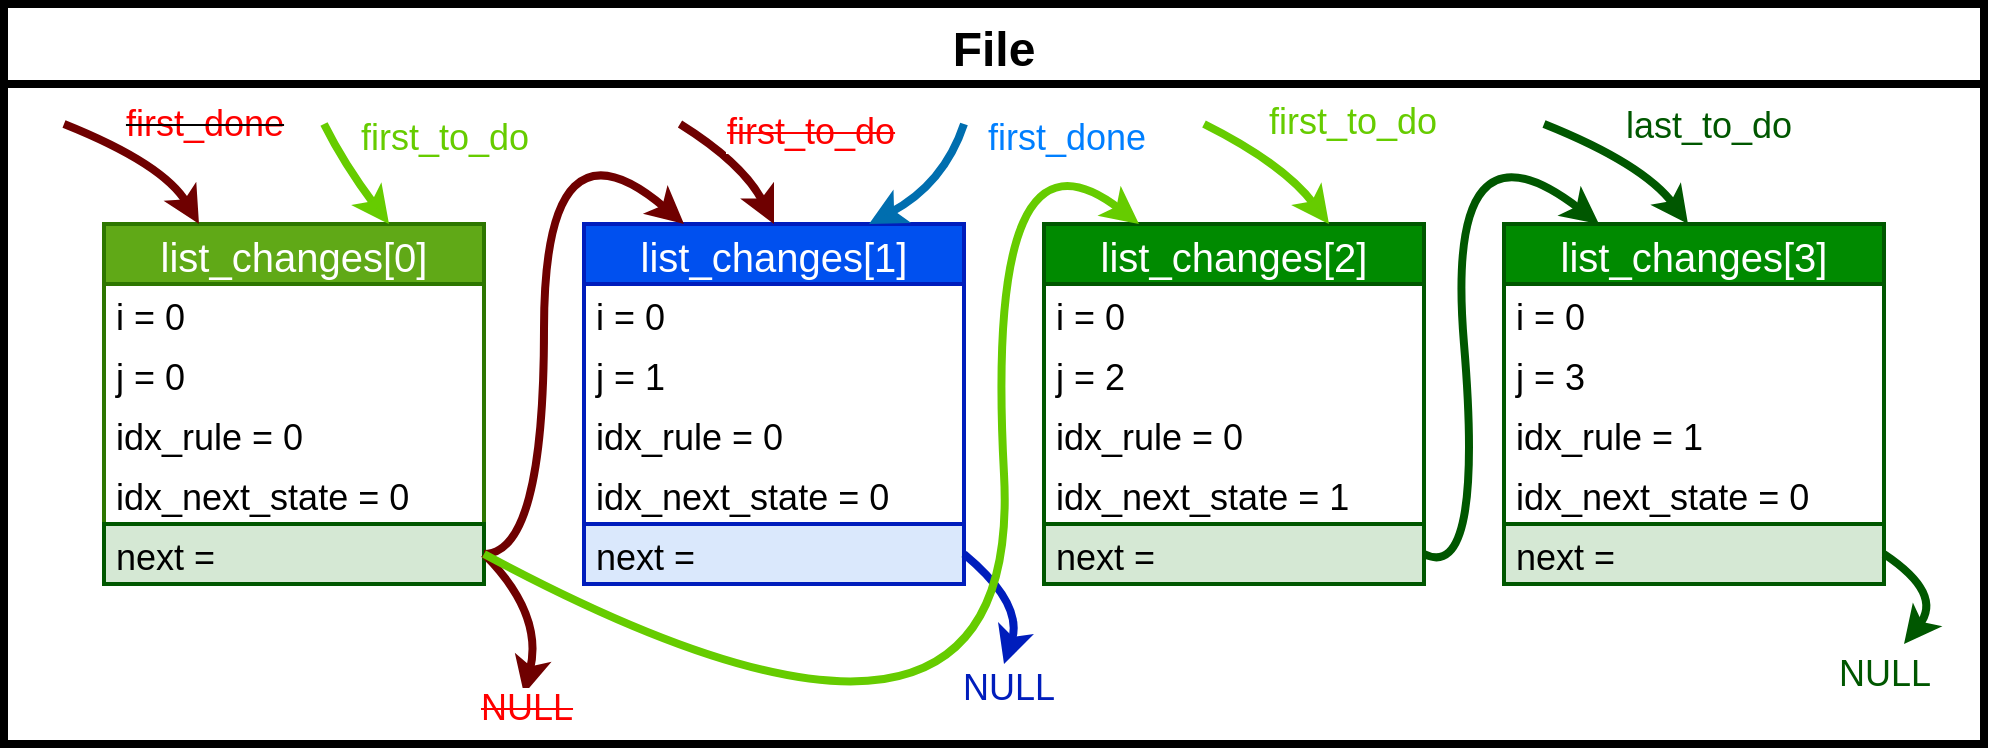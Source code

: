 <mxfile version="15.8.7" type="device"><diagram id="prtHgNgQTEPvFCAcTncT" name="Page-1"><mxGraphModel dx="1422" dy="879" grid="1" gridSize="10" guides="1" tooltips="1" connect="1" arrows="1" fold="1" page="1" pageScale="1" pageWidth="827" pageHeight="1169" math="0" shadow="0"><root><mxCell id="0"/><mxCell id="1" parent="0"/><mxCell id="sNQoP_HgzW2WNexT-OtS-244" value="File" style="swimlane;strokeWidth=4;fontSize=24;startSize=40;" parent="1" vertex="1"><mxGeometry x="340" y="140" width="990" height="370" as="geometry"/></mxCell><mxCell id="sNQoP_HgzW2WNexT-OtS-245" value="list_changes[0]" style="swimlane;fontStyle=0;childLayout=stackLayout;horizontal=1;startSize=30;horizontalStack=0;resizeParent=1;resizeParentMax=0;resizeLast=0;collapsible=1;marginBottom=0;fontSize=20;strokeWidth=2;fillColor=#60a917;strokeColor=#2D7600;fontColor=#ffffff;" parent="sNQoP_HgzW2WNexT-OtS-244" vertex="1"><mxGeometry x="50" y="110" width="190" height="180" as="geometry"/></mxCell><mxCell id="sNQoP_HgzW2WNexT-OtS-246" value="i = 0" style="text;strokeColor=none;fillColor=none;align=left;verticalAlign=middle;spacingLeft=4;spacingRight=4;overflow=hidden;points=[[0,0.5],[1,0.5]];portConstraint=eastwest;rotatable=0;fontSize=18;" parent="sNQoP_HgzW2WNexT-OtS-245" vertex="1"><mxGeometry y="30" width="190" height="30" as="geometry"/></mxCell><mxCell id="sNQoP_HgzW2WNexT-OtS-247" value="j = 0" style="text;strokeColor=none;fillColor=none;align=left;verticalAlign=middle;spacingLeft=4;spacingRight=4;overflow=hidden;points=[[0,0.5],[1,0.5]];portConstraint=eastwest;rotatable=0;fontSize=18;" parent="sNQoP_HgzW2WNexT-OtS-245" vertex="1"><mxGeometry y="60" width="190" height="30" as="geometry"/></mxCell><mxCell id="sNQoP_HgzW2WNexT-OtS-248" value="idx_rule = 0" style="text;strokeColor=none;fillColor=none;align=left;verticalAlign=middle;spacingLeft=4;spacingRight=4;overflow=hidden;points=[[0,0.5],[1,0.5]];portConstraint=eastwest;rotatable=0;fontSize=18;" parent="sNQoP_HgzW2WNexT-OtS-245" vertex="1"><mxGeometry y="90" width="190" height="30" as="geometry"/></mxCell><mxCell id="sNQoP_HgzW2WNexT-OtS-249" value="idx_next_state = 0" style="text;strokeColor=none;fillColor=none;align=left;verticalAlign=middle;spacingLeft=4;spacingRight=4;overflow=hidden;points=[[0,0.5],[1,0.5]];portConstraint=eastwest;rotatable=0;fontSize=18;" parent="sNQoP_HgzW2WNexT-OtS-245" vertex="1"><mxGeometry y="120" width="190" height="30" as="geometry"/></mxCell><mxCell id="Yr69H4UHcZ4c1krhrjER-1" value="next =" style="text;strokeColor=#005700;fillColor=#d5e8d4;align=left;verticalAlign=middle;spacingLeft=4;spacingRight=4;overflow=hidden;points=[[0,0.5],[1,0.5]];portConstraint=eastwest;rotatable=0;fontSize=18;strokeWidth=2;" vertex="1" parent="sNQoP_HgzW2WNexT-OtS-245"><mxGeometry y="150" width="190" height="30" as="geometry"/></mxCell><mxCell id="sNQoP_HgzW2WNexT-OtS-251" value="list_changes[2]" style="swimlane;fontStyle=0;childLayout=stackLayout;horizontal=1;startSize=30;horizontalStack=0;resizeParent=1;resizeParentMax=0;resizeLast=0;collapsible=1;marginBottom=0;fontSize=20;strokeWidth=2;fillColor=#008a00;strokeColor=#005700;fontColor=#ffffff;" parent="sNQoP_HgzW2WNexT-OtS-244" vertex="1"><mxGeometry x="520" y="110" width="190" height="180" as="geometry"/></mxCell><mxCell id="sNQoP_HgzW2WNexT-OtS-252" value="i = 0" style="text;strokeColor=none;fillColor=none;align=left;verticalAlign=middle;spacingLeft=4;spacingRight=4;overflow=hidden;points=[[0,0.5],[1,0.5]];portConstraint=eastwest;rotatable=0;fontSize=18;" parent="sNQoP_HgzW2WNexT-OtS-251" vertex="1"><mxGeometry y="30" width="190" height="30" as="geometry"/></mxCell><mxCell id="sNQoP_HgzW2WNexT-OtS-253" value="j = 2" style="text;strokeColor=none;fillColor=none;align=left;verticalAlign=middle;spacingLeft=4;spacingRight=4;overflow=hidden;points=[[0,0.5],[1,0.5]];portConstraint=eastwest;rotatable=0;fontSize=18;" parent="sNQoP_HgzW2WNexT-OtS-251" vertex="1"><mxGeometry y="60" width="190" height="30" as="geometry"/></mxCell><mxCell id="sNQoP_HgzW2WNexT-OtS-254" value="idx_rule = 0" style="text;strokeColor=none;fillColor=none;align=left;verticalAlign=middle;spacingLeft=4;spacingRight=4;overflow=hidden;points=[[0,0.5],[1,0.5]];portConstraint=eastwest;rotatable=0;fontSize=18;" parent="sNQoP_HgzW2WNexT-OtS-251" vertex="1"><mxGeometry y="90" width="190" height="30" as="geometry"/></mxCell><mxCell id="sNQoP_HgzW2WNexT-OtS-255" value="idx_next_state = 1" style="text;strokeColor=none;fillColor=none;align=left;verticalAlign=middle;spacingLeft=4;spacingRight=4;overflow=hidden;points=[[0,0.5],[1,0.5]];portConstraint=eastwest;rotatable=0;fontSize=18;" parent="sNQoP_HgzW2WNexT-OtS-251" vertex="1"><mxGeometry y="120" width="190" height="30" as="geometry"/></mxCell><mxCell id="sNQoP_HgzW2WNexT-OtS-256" value="next =" style="text;strokeColor=#005700;fillColor=#d5e8d4;align=left;verticalAlign=middle;spacingLeft=4;spacingRight=4;overflow=hidden;points=[[0,0.5],[1,0.5]];portConstraint=eastwest;rotatable=0;fontSize=18;strokeWidth=2;" parent="sNQoP_HgzW2WNexT-OtS-251" vertex="1"><mxGeometry y="150" width="190" height="30" as="geometry"/></mxCell><mxCell id="sNQoP_HgzW2WNexT-OtS-257" value="list_changes[3]" style="swimlane;fontStyle=0;childLayout=stackLayout;horizontal=1;startSize=30;horizontalStack=0;resizeParent=1;resizeParentMax=0;resizeLast=0;collapsible=1;marginBottom=0;fontSize=20;strokeWidth=2;fillColor=#008a00;strokeColor=#005700;fontColor=#ffffff;" parent="sNQoP_HgzW2WNexT-OtS-244" vertex="1"><mxGeometry x="750" y="110" width="190" height="180" as="geometry"/></mxCell><mxCell id="sNQoP_HgzW2WNexT-OtS-258" value="" style="curved=1;endArrow=classic;html=1;rounded=0;fontSize=18;strokeWidth=4;fillColor=#60a917;strokeColor=#005700;entryX=0.5;entryY=0;entryDx=0;entryDy=0;" parent="sNQoP_HgzW2WNexT-OtS-257" edge="1"><mxGeometry width="50" height="50" relative="1" as="geometry"><mxPoint x="20" y="-50" as="sourcePoint"/><mxPoint x="92" as="targetPoint"/><Array as="points"><mxPoint x="70" y="-30"/></Array></mxGeometry></mxCell><mxCell id="sNQoP_HgzW2WNexT-OtS-259" value="&lt;font&gt;last_to_do&lt;/font&gt;" style="edgeLabel;html=1;align=center;verticalAlign=middle;resizable=0;points=[];fontSize=18;fontColor=#005700;" parent="sNQoP_HgzW2WNexT-OtS-258" vertex="1" connectable="0"><mxGeometry x="0.234" y="-6" relative="1" as="geometry"><mxPoint x="35" y="-25" as="offset"/></mxGeometry></mxCell><mxCell id="sNQoP_HgzW2WNexT-OtS-260" value="i = 0" style="text;strokeColor=none;fillColor=none;align=left;verticalAlign=middle;spacingLeft=4;spacingRight=4;overflow=hidden;points=[[0,0.5],[1,0.5]];portConstraint=eastwest;rotatable=0;fontSize=18;" parent="sNQoP_HgzW2WNexT-OtS-257" vertex="1"><mxGeometry y="30" width="190" height="30" as="geometry"/></mxCell><mxCell id="sNQoP_HgzW2WNexT-OtS-261" value="j = 3" style="text;strokeColor=none;fillColor=none;align=left;verticalAlign=middle;spacingLeft=4;spacingRight=4;overflow=hidden;points=[[0,0.5],[1,0.5]];portConstraint=eastwest;rotatable=0;fontSize=18;" parent="sNQoP_HgzW2WNexT-OtS-257" vertex="1"><mxGeometry y="60" width="190" height="30" as="geometry"/></mxCell><mxCell id="sNQoP_HgzW2WNexT-OtS-262" value="idx_rule = 1" style="text;strokeColor=none;fillColor=none;align=left;verticalAlign=middle;spacingLeft=4;spacingRight=4;overflow=hidden;points=[[0,0.5],[1,0.5]];portConstraint=eastwest;rotatable=0;fontSize=18;" parent="sNQoP_HgzW2WNexT-OtS-257" vertex="1"><mxGeometry y="90" width="190" height="30" as="geometry"/></mxCell><mxCell id="sNQoP_HgzW2WNexT-OtS-263" value="idx_next_state = 0" style="text;strokeColor=none;fillColor=none;align=left;verticalAlign=middle;spacingLeft=4;spacingRight=4;overflow=hidden;points=[[0,0.5],[1,0.5]];portConstraint=eastwest;rotatable=0;fontSize=18;" parent="sNQoP_HgzW2WNexT-OtS-257" vertex="1"><mxGeometry y="120" width="190" height="30" as="geometry"/></mxCell><mxCell id="sNQoP_HgzW2WNexT-OtS-264" value="next =" style="text;strokeColor=#005700;fillColor=#d5e8d4;align=left;verticalAlign=middle;spacingLeft=4;spacingRight=4;overflow=hidden;points=[[0,0.5],[1,0.5]];portConstraint=eastwest;rotatable=0;fontSize=18;strokeWidth=2;" parent="sNQoP_HgzW2WNexT-OtS-257" vertex="1"><mxGeometry y="150" width="190" height="30" as="geometry"/></mxCell><mxCell id="sNQoP_HgzW2WNexT-OtS-265" value="list_changes[1]" style="swimlane;fontStyle=0;childLayout=stackLayout;horizontal=1;startSize=30;horizontalStack=0;resizeParent=1;resizeParentMax=0;resizeLast=0;collapsible=1;marginBottom=0;fontSize=20;strokeWidth=2;fillColor=#0050ef;strokeColor=#001DBC;fontColor=#ffffff;" parent="sNQoP_HgzW2WNexT-OtS-244" vertex="1"><mxGeometry x="290" y="110" width="190" height="180" as="geometry"/></mxCell><mxCell id="sNQoP_HgzW2WNexT-OtS-266" value="i = 0" style="text;strokeColor=none;fillColor=none;align=left;verticalAlign=middle;spacingLeft=4;spacingRight=4;overflow=hidden;points=[[0,0.5],[1,0.5]];portConstraint=eastwest;rotatable=0;fontSize=18;" parent="sNQoP_HgzW2WNexT-OtS-265" vertex="1"><mxGeometry y="30" width="190" height="30" as="geometry"/></mxCell><mxCell id="sNQoP_HgzW2WNexT-OtS-267" value="j = 1" style="text;strokeColor=none;fillColor=none;align=left;verticalAlign=middle;spacingLeft=4;spacingRight=4;overflow=hidden;points=[[0,0.5],[1,0.5]];portConstraint=eastwest;rotatable=0;fontSize=18;" parent="sNQoP_HgzW2WNexT-OtS-265" vertex="1"><mxGeometry y="60" width="190" height="30" as="geometry"/></mxCell><mxCell id="sNQoP_HgzW2WNexT-OtS-268" value="idx_rule = 0" style="text;strokeColor=none;fillColor=none;align=left;verticalAlign=middle;spacingLeft=4;spacingRight=4;overflow=hidden;points=[[0,0.5],[1,0.5]];portConstraint=eastwest;rotatable=0;fontSize=18;" parent="sNQoP_HgzW2WNexT-OtS-265" vertex="1"><mxGeometry y="90" width="190" height="30" as="geometry"/></mxCell><mxCell id="sNQoP_HgzW2WNexT-OtS-269" value="idx_next_state = 0" style="text;strokeColor=none;fillColor=none;align=left;verticalAlign=middle;spacingLeft=4;spacingRight=4;overflow=hidden;points=[[0,0.5],[1,0.5]];portConstraint=eastwest;rotatable=0;fontSize=18;" parent="sNQoP_HgzW2WNexT-OtS-265" vertex="1"><mxGeometry y="120" width="190" height="30" as="geometry"/></mxCell><mxCell id="sNQoP_HgzW2WNexT-OtS-295" value="next =" style="text;strokeColor=#001DBC;fillColor=#dae8fc;align=left;verticalAlign=middle;spacingLeft=4;spacingRight=4;overflow=hidden;points=[[0,0.5],[1,0.5]];portConstraint=eastwest;rotatable=0;fontSize=18;strokeWidth=2;" parent="sNQoP_HgzW2WNexT-OtS-265" vertex="1"><mxGeometry y="150" width="190" height="30" as="geometry"/></mxCell><mxCell id="sNQoP_HgzW2WNexT-OtS-275" value="" style="curved=1;endArrow=classic;html=1;rounded=0;fontSize=18;strokeWidth=4;fillColor=#60a917;strokeColor=#005700;exitX=1;exitY=0.5;exitDx=0;exitDy=0;" parent="sNQoP_HgzW2WNexT-OtS-244" source="sNQoP_HgzW2WNexT-OtS-264" edge="1"><mxGeometry width="50" height="50" relative="1" as="geometry"><mxPoint x="940" y="280" as="sourcePoint"/><mxPoint x="950" y="320" as="targetPoint"/><Array as="points"><mxPoint x="970" y="295"/></Array></mxGeometry></mxCell><mxCell id="sNQoP_HgzW2WNexT-OtS-276" value="&lt;font&gt;NULL&lt;/font&gt;" style="edgeLabel;html=1;align=center;verticalAlign=middle;resizable=0;points=[];fontSize=18;fontColor=#005700;" parent="sNQoP_HgzW2WNexT-OtS-275" vertex="1" connectable="0"><mxGeometry x="0.234" y="-6" relative="1" as="geometry"><mxPoint x="-22" y="39" as="offset"/></mxGeometry></mxCell><mxCell id="sNQoP_HgzW2WNexT-OtS-277" value="" style="curved=1;endArrow=classic;html=1;rounded=0;fontSize=18;strokeWidth=4;fillColor=#60a917;strokeColor=#005700;entryX=0.25;entryY=0;entryDx=0;entryDy=0;exitX=1;exitY=0.5;exitDx=0;exitDy=0;" parent="sNQoP_HgzW2WNexT-OtS-244" source="sNQoP_HgzW2WNexT-OtS-256" target="sNQoP_HgzW2WNexT-OtS-257" edge="1"><mxGeometry width="50" height="50" relative="1" as="geometry"><mxPoint x="780" y="70" as="sourcePoint"/><mxPoint x="852" y="120" as="targetPoint"/><Array as="points"><mxPoint x="740" y="290"/><mxPoint x="720" y="50"/></Array></mxGeometry></mxCell><mxCell id="sNQoP_HgzW2WNexT-OtS-278" value="&lt;font color=&quot;#66cc00&quot;&gt;&lt;br&gt;&lt;/font&gt;" style="edgeLabel;html=1;align=center;verticalAlign=middle;resizable=0;points=[];fontSize=18;" parent="sNQoP_HgzW2WNexT-OtS-277" vertex="1" connectable="0"><mxGeometry x="0.234" y="-6" relative="1" as="geometry"><mxPoint x="35" y="-25" as="offset"/></mxGeometry></mxCell><mxCell id="sNQoP_HgzW2WNexT-OtS-279" value="" style="curved=1;endArrow=classic;html=1;rounded=0;fontSize=18;strokeWidth=4;fillColor=#a20025;strokeColor=#6F0000;entryX=0.5;entryY=0;entryDx=0;entryDy=0;" parent="sNQoP_HgzW2WNexT-OtS-244" target="sNQoP_HgzW2WNexT-OtS-265" edge="1"><mxGeometry width="50" height="50" relative="1" as="geometry"><mxPoint x="338" y="60" as="sourcePoint"/><mxPoint x="410" y="110" as="targetPoint"/><Array as="points"><mxPoint x="370" y="80"/></Array></mxGeometry></mxCell><mxCell id="sNQoP_HgzW2WNexT-OtS-280" value="&lt;font color=&quot;#ff0000&quot;&gt;&lt;strike&gt;first_to_do&lt;/strike&gt;&lt;/font&gt;" style="edgeLabel;html=1;align=center;verticalAlign=middle;resizable=0;points=[];fontSize=18;" parent="sNQoP_HgzW2WNexT-OtS-279" vertex="1" connectable="0"><mxGeometry x="0.234" y="-6" relative="1" as="geometry"><mxPoint x="35" y="-25" as="offset"/></mxGeometry></mxCell><mxCell id="sNQoP_HgzW2WNexT-OtS-283" value="" style="curved=1;endArrow=classic;html=1;rounded=0;fontSize=18;strokeWidth=4;fillColor=#a20025;strokeColor=#6F0000;entryX=0.25;entryY=0;entryDx=0;entryDy=0;" parent="sNQoP_HgzW2WNexT-OtS-244" target="sNQoP_HgzW2WNexT-OtS-245" edge="1"><mxGeometry width="50" height="50" relative="1" as="geometry"><mxPoint x="30" y="60" as="sourcePoint"/><mxPoint x="220" y="110" as="targetPoint"/><Array as="points"><mxPoint x="80" y="80"/></Array></mxGeometry></mxCell><mxCell id="sNQoP_HgzW2WNexT-OtS-284" value="&lt;strike&gt;&lt;font color=&quot;#ff0000&quot;&gt;first_done&lt;/font&gt;&lt;/strike&gt;" style="edgeLabel;html=1;align=center;verticalAlign=middle;resizable=0;points=[];fontSize=18;" parent="sNQoP_HgzW2WNexT-OtS-283" vertex="1" connectable="0"><mxGeometry x="0.234" y="-6" relative="1" as="geometry"><mxPoint x="25" y="-24" as="offset"/></mxGeometry></mxCell><mxCell id="sNQoP_HgzW2WNexT-OtS-290" value="" style="curved=1;endArrow=classic;html=1;rounded=0;fontSize=18;strokeWidth=4;fillColor=#0050ef;strokeColor=#001DBC;exitX=1;exitY=0.5;exitDx=0;exitDy=0;" parent="sNQoP_HgzW2WNexT-OtS-244" edge="1"><mxGeometry width="50" height="50" relative="1" as="geometry"><mxPoint x="480" y="275" as="sourcePoint"/><mxPoint x="500" y="330" as="targetPoint"/><Array as="points"><mxPoint x="510" y="300"/></Array></mxGeometry></mxCell><mxCell id="sNQoP_HgzW2WNexT-OtS-291" value="&lt;font color=&quot;#001dbc&quot;&gt;NULL&lt;/font&gt;" style="edgeLabel;html=1;align=center;verticalAlign=middle;resizable=0;points=[];fontSize=18;" parent="sNQoP_HgzW2WNexT-OtS-290" vertex="1" connectable="0"><mxGeometry x="0.234" y="-6" relative="1" as="geometry"><mxPoint x="-1" y="39" as="offset"/></mxGeometry></mxCell><mxCell id="sNQoP_HgzW2WNexT-OtS-292" value="" style="curved=1;endArrow=classic;html=1;rounded=0;fontSize=18;strokeWidth=4;fillColor=#60a917;strokeColor=#66CC00;entryX=0.75;entryY=0;entryDx=0;entryDy=0;" parent="sNQoP_HgzW2WNexT-OtS-244" target="sNQoP_HgzW2WNexT-OtS-251" edge="1"><mxGeometry width="50" height="50" relative="1" as="geometry"><mxPoint x="600" y="60" as="sourcePoint"/><mxPoint x="657" y="110" as="targetPoint"/><Array as="points"><mxPoint x="640" y="80"/></Array></mxGeometry></mxCell><mxCell id="sNQoP_HgzW2WNexT-OtS-293" value="&lt;font color=&quot;#66cc00&quot;&gt;first_to_do&lt;/font&gt;" style="edgeLabel;html=1;align=center;verticalAlign=middle;resizable=0;points=[];fontSize=18;" parent="sNQoP_HgzW2WNexT-OtS-292" vertex="1" connectable="0"><mxGeometry x="0.234" y="-6" relative="1" as="geometry"><mxPoint x="35" y="-29" as="offset"/></mxGeometry></mxCell><mxCell id="sNQoP_HgzW2WNexT-OtS-294" value="" style="curved=1;endArrow=classic;html=1;rounded=0;fontSize=18;strokeWidth=4;fillColor=#a20025;strokeColor=#6F0000;exitX=1;exitY=0.5;exitDx=0;exitDy=0;" parent="sNQoP_HgzW2WNexT-OtS-244" edge="1"><mxGeometry width="50" height="50" relative="1" as="geometry"><mxPoint x="240" y="275" as="sourcePoint"/><mxPoint x="340" y="110" as="targetPoint"/><Array as="points"><mxPoint x="270" y="275"/><mxPoint x="270" y="50"/></Array></mxGeometry></mxCell><mxCell id="sNQoP_HgzW2WNexT-OtS-285" value="" style="curved=1;endArrow=classic;html=1;rounded=0;fontSize=18;strokeWidth=4;fillColor=#a20025;strokeColor=#6F0000;exitX=1;exitY=0.5;exitDx=0;exitDy=0;" parent="sNQoP_HgzW2WNexT-OtS-244" edge="1"><mxGeometry width="50" height="50" relative="1" as="geometry"><mxPoint x="240" y="275" as="sourcePoint"/><mxPoint x="260" y="345" as="targetPoint"/><Array as="points"><mxPoint x="270" y="305"/></Array></mxGeometry></mxCell><mxCell id="sNQoP_HgzW2WNexT-OtS-286" value="&lt;font color=&quot;#ff0000&quot;&gt;&lt;strike&gt;NULL&lt;/strike&gt;&lt;/font&gt;" style="edgeLabel;html=1;align=center;verticalAlign=middle;resizable=0;points=[];fontSize=18;" parent="sNQoP_HgzW2WNexT-OtS-285" vertex="1" connectable="0"><mxGeometry x="0.234" y="-6" relative="1" as="geometry"><mxPoint x="-1" y="39" as="offset"/></mxGeometry></mxCell><mxCell id="Yr69H4UHcZ4c1krhrjER-4" value="" style="curved=1;endArrow=classic;html=1;rounded=0;fontSize=18;strokeWidth=4;fillColor=#60a917;strokeColor=#66CC00;entryX=0.25;entryY=0;entryDx=0;entryDy=0;exitX=1;exitY=0.5;exitDx=0;exitDy=0;" edge="1" parent="sNQoP_HgzW2WNexT-OtS-244" source="Yr69H4UHcZ4c1krhrjER-1" target="sNQoP_HgzW2WNexT-OtS-251"><mxGeometry width="50" height="50" relative="1" as="geometry"><mxPoint x="330" y="320" as="sourcePoint"/><mxPoint x="682.5" y="130" as="targetPoint"/><Array as="points"><mxPoint x="510" y="420"/><mxPoint x="490" y="50"/></Array></mxGeometry></mxCell><mxCell id="Yr69H4UHcZ4c1krhrjER-2" value="" style="curved=1;endArrow=classic;html=1;rounded=0;fontSize=18;strokeWidth=4;fillColor=#60a917;strokeColor=#66CC00;entryX=0.75;entryY=0;entryDx=0;entryDy=0;" edge="1" parent="1" target="sNQoP_HgzW2WNexT-OtS-245"><mxGeometry width="50" height="50" relative="1" as="geometry"><mxPoint x="500" y="200" as="sourcePoint"/><mxPoint x="530" y="240" as="targetPoint"/><Array as="points"><mxPoint x="510" y="220"/></Array></mxGeometry></mxCell><mxCell id="Yr69H4UHcZ4c1krhrjER-3" value="&lt;font color=&quot;#66cc00&quot;&gt;first_to_do&lt;/font&gt;" style="edgeLabel;html=1;align=center;verticalAlign=middle;resizable=0;points=[];fontSize=18;" vertex="1" connectable="0" parent="Yr69H4UHcZ4c1krhrjER-2"><mxGeometry x="0.234" y="-6" relative="1" as="geometry"><mxPoint x="46" y="-29" as="offset"/></mxGeometry></mxCell><mxCell id="Yr69H4UHcZ4c1krhrjER-7" value="" style="curved=1;endArrow=classic;html=1;rounded=0;fontSize=18;strokeWidth=4;fillColor=#1ba1e2;strokeColor=#006EAF;entryX=0.75;entryY=0;entryDx=0;entryDy=0;" edge="1" parent="1" target="sNQoP_HgzW2WNexT-OtS-265"><mxGeometry width="50" height="50" relative="1" as="geometry"><mxPoint x="820" y="200" as="sourcePoint"/><mxPoint x="447.5" y="260" as="targetPoint"/><Array as="points"><mxPoint x="810" y="230"/></Array></mxGeometry></mxCell><mxCell id="Yr69H4UHcZ4c1krhrjER-8" value="&lt;font color=&quot;#007fff&quot;&gt;first_done&lt;/font&gt;" style="edgeLabel;html=1;align=center;verticalAlign=middle;resizable=0;points=[];fontSize=18;" vertex="1" connectable="0" parent="Yr69H4UHcZ4c1krhrjER-7"><mxGeometry x="0.234" y="-6" relative="1" as="geometry"><mxPoint x="76" y="-24" as="offset"/></mxGeometry></mxCell></root></mxGraphModel></diagram></mxfile>
